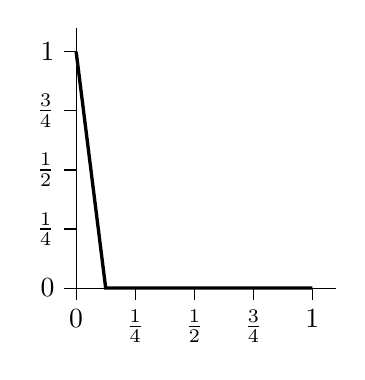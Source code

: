 \begin{tikzpicture}[domain=-.1:1.2,scale=3]
  \draw (-.05,0)--(1.1,0);
  \draw (0,-.05)--(0,1.1);
  \draw[very thick] (0,1)--(.125,0)--(1,0);
  \foreach \x in {0.25, 0.5, 0.75, 1}{
               \draw[thin] (\x,-0.05)--(\x,0);
               \draw[thin] (-.05,\x)--(0,\x);
};
\draw (0,-.05) node[below] {$0$};
\draw (.25,-.05) node[below] {$\frac{1}{4}$};
\draw (.5,-.05) node[below] {$\frac{1}{2}$};
\draw (.75,-.05) node[below] {$\frac{3}{4}$};
\draw (1,-.05) node[below] {$1$};
\draw (-.05,0) node[left] {$0$};
\draw (-.05,.25) node[left] {$\frac{1}{4}$};
\draw (-.05,.5) node[left] {$\frac{1}{2}$};
\draw (-.05,.75) node[left] {$\frac{3}{4}$};
\draw (-.05,1) node[left] {$1$};
\end{tikzpicture}
